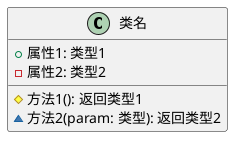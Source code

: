 @startuml
class 类名 {
  + 属性1: 类型1
  - 属性2: 类型2
  # 方法1(): 返回类型1
  ~ 方法2(param: 类型): 返回类型2
}
@enduml
@startuml
interface 接口名 {
  + 方法1(): 返回类型1
  + 方法2(param: 类型): 返回类型2
}
@enduml
@startuml
父类 <|-- 子类
接口 <|.. 实现类
@enduml
@startuml
类A -- 类B
类A o-- 类C
类A *-- 类D
@enduml
@startuml
class 类名 {
  .. 属性区 ..
  + 属性1: 类型1
  .. 方法区 ..
  + 方法1(): 返回类型1
  note "这是一个注释"
}
@enduml
@startuml
package 包名 {
  class 类A
  class 类B
}
@enduml
